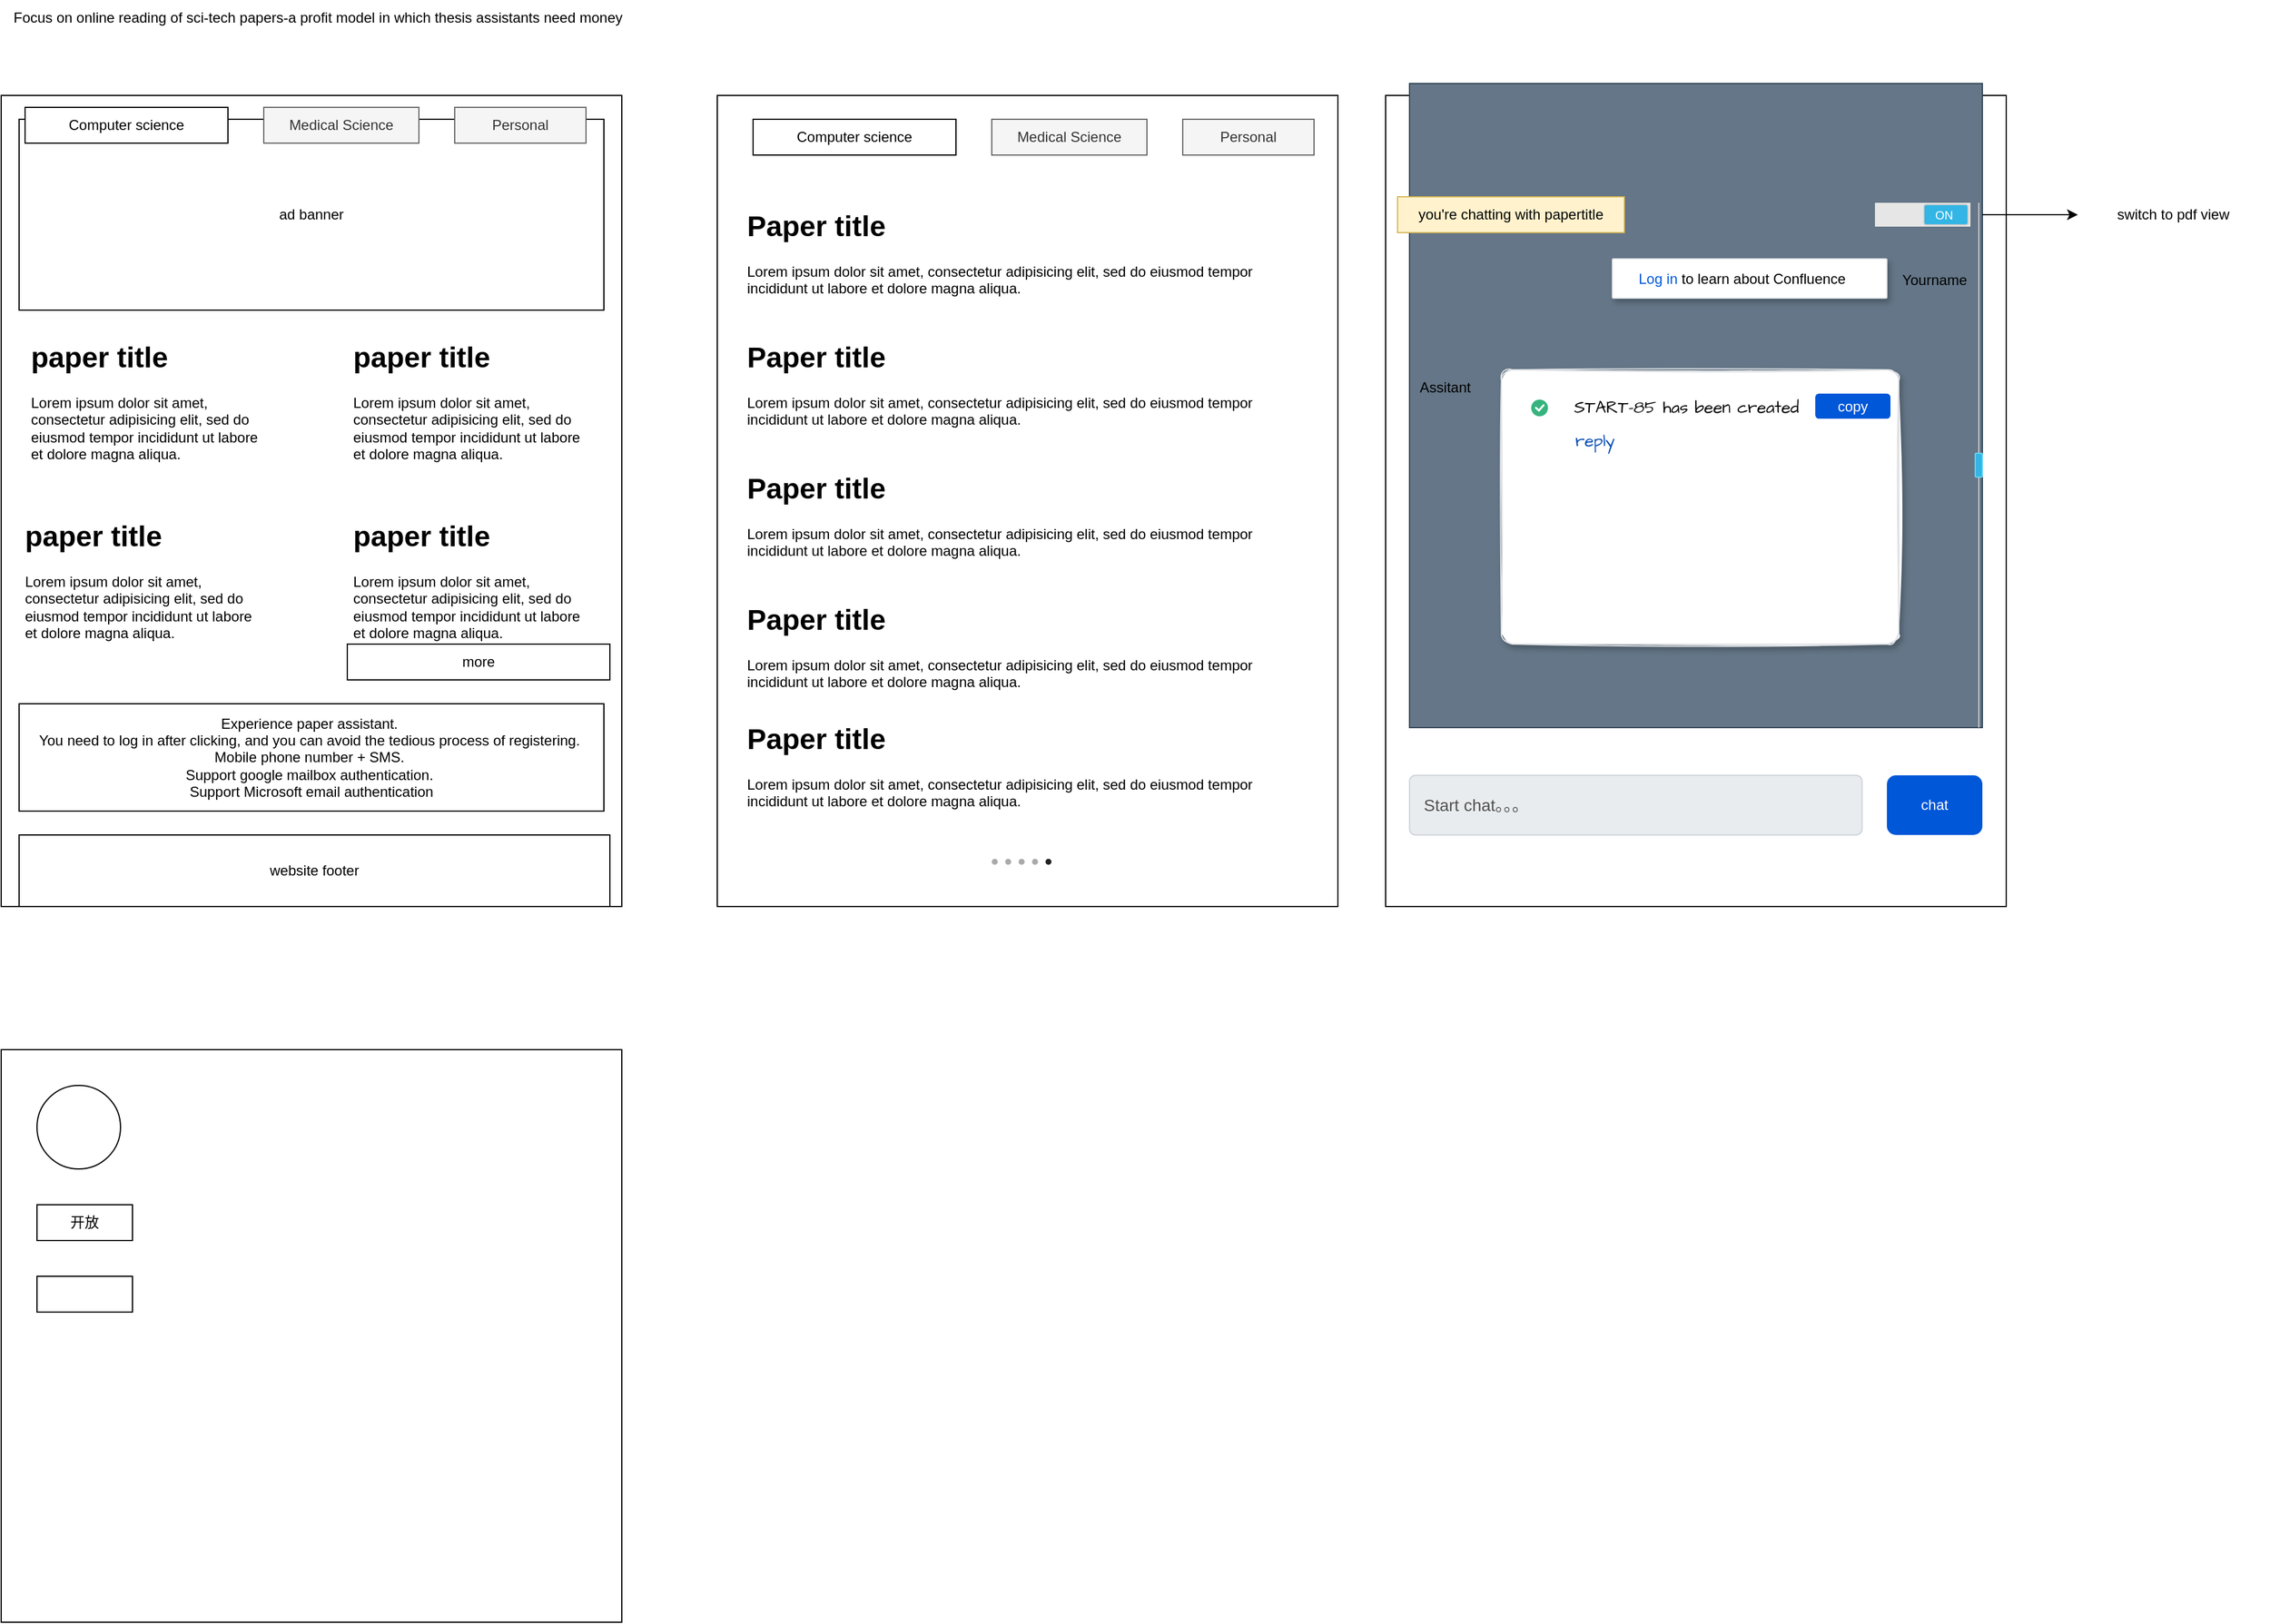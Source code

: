 <mxfile version="21.2.9" type="github">
  <diagram name="Page-1" id="Rp6j3t5JkSDYkT9uD_ft">
    <mxGraphModel dx="794" dy="1677" grid="1" gridSize="10" guides="1" tooltips="1" connect="1" arrows="1" fold="1" page="1" pageScale="1" pageWidth="827" pageHeight="1169" math="0" shadow="0">
      <root>
        <mxCell id="0" />
        <mxCell id="1" parent="0" />
        <mxCell id="XKaI5s0PBr2QPzsGbU5I-1" value="" style="rounded=0;whiteSpace=wrap;html=1;" vertex="1" parent="1">
          <mxGeometry x="160" y="40" width="520" height="680" as="geometry" />
        </mxCell>
        <mxCell id="XKaI5s0PBr2QPzsGbU5I-2" value="ad banner" style="rounded=0;whiteSpace=wrap;html=1;" vertex="1" parent="1">
          <mxGeometry x="175" y="60" width="490" height="160" as="geometry" />
        </mxCell>
        <mxCell id="XKaI5s0PBr2QPzsGbU5I-3" value="Focus on online reading of sci-tech papers-a profit model in which thesis assistants need money" style="text;html=1;align=center;verticalAlign=middle;resizable=0;points=[];autosize=1;strokeColor=none;fillColor=none;" vertex="1" parent="1">
          <mxGeometry x="160" y="-40" width="530" height="30" as="geometry" />
        </mxCell>
        <mxCell id="XKaI5s0PBr2QPzsGbU5I-4" value="Computer science" style="rounded=0;whiteSpace=wrap;html=1;" vertex="1" parent="1">
          <mxGeometry x="180" y="50" width="170" height="30" as="geometry" />
        </mxCell>
        <mxCell id="XKaI5s0PBr2QPzsGbU5I-5" value="Medical Science" style="rounded=0;whiteSpace=wrap;html=1;fillColor=#f5f5f5;fontColor=#333333;strokeColor=#666666;" vertex="1" parent="1">
          <mxGeometry x="380" y="50" width="130" height="30" as="geometry" />
        </mxCell>
        <mxCell id="XKaI5s0PBr2QPzsGbU5I-7" value="Personal" style="rounded=0;whiteSpace=wrap;html=1;fillColor=#f5f5f5;fontColor=#333333;strokeColor=#666666;" vertex="1" parent="1">
          <mxGeometry x="540" y="50" width="110" height="30" as="geometry" />
        </mxCell>
        <mxCell id="XKaI5s0PBr2QPzsGbU5I-8" value="&lt;h1&gt;paper title&lt;/h1&gt;&lt;p&gt;Lorem ipsum dolor sit amet, consectetur adipisicing elit, sed do eiusmod tempor incididunt ut labore et dolore magna aliqua.&lt;/p&gt;" style="text;html=1;strokeColor=none;fillColor=none;spacing=5;spacingTop=-20;whiteSpace=wrap;overflow=hidden;rounded=0;" vertex="1" parent="1">
          <mxGeometry x="180" y="240" width="200" height="120" as="geometry" />
        </mxCell>
        <mxCell id="XKaI5s0PBr2QPzsGbU5I-9" value="&lt;h1&gt;paper title&lt;/h1&gt;&lt;p&gt;Lorem ipsum dolor sit amet, consectetur adipisicing elit, sed do eiusmod tempor incididunt ut labore et dolore magna aliqua.&lt;/p&gt;" style="text;html=1;strokeColor=none;fillColor=none;spacing=5;spacingTop=-20;whiteSpace=wrap;overflow=hidden;rounded=0;" vertex="1" parent="1">
          <mxGeometry x="450" y="240" width="200" height="120" as="geometry" />
        </mxCell>
        <mxCell id="XKaI5s0PBr2QPzsGbU5I-10" value="&lt;h1&gt;paper title&lt;/h1&gt;&lt;p&gt;Lorem ipsum dolor sit amet, consectetur adipisicing elit, sed do eiusmod tempor incididunt ut labore et dolore magna aliqua.&lt;/p&gt;" style="text;html=1;strokeColor=none;fillColor=none;spacing=5;spacingTop=-20;whiteSpace=wrap;overflow=hidden;rounded=0;" vertex="1" parent="1">
          <mxGeometry x="175" y="390" width="200" height="120" as="geometry" />
        </mxCell>
        <mxCell id="XKaI5s0PBr2QPzsGbU5I-11" value="&lt;h1&gt;paper title&lt;/h1&gt;&lt;p&gt;Lorem ipsum dolor sit amet, consectetur adipisicing elit, sed do eiusmod tempor incididunt ut labore et dolore magna aliqua.&lt;/p&gt;" style="text;html=1;strokeColor=none;fillColor=none;spacing=5;spacingTop=-20;whiteSpace=wrap;overflow=hidden;rounded=0;" vertex="1" parent="1">
          <mxGeometry x="450" y="390" width="200" height="120" as="geometry" />
        </mxCell>
        <mxCell id="XKaI5s0PBr2QPzsGbU5I-12" value="&lt;div&gt;Experience paper assistant.&amp;nbsp;&lt;/div&gt;&lt;div&gt;You need to log in after clicking, and you can avoid the tedious process of registering.&amp;nbsp;&lt;/div&gt;&lt;div&gt;Mobile phone number + SMS.&amp;nbsp;&lt;/div&gt;&lt;div&gt;Support google mailbox authentication.&amp;nbsp;&lt;/div&gt;&lt;div&gt;Support Microsoft email authentication&lt;/div&gt;" style="rounded=0;whiteSpace=wrap;html=1;" vertex="1" parent="1">
          <mxGeometry x="175" y="550" width="490" height="90" as="geometry" />
        </mxCell>
        <mxCell id="XKaI5s0PBr2QPzsGbU5I-13" value="more" style="rounded=0;whiteSpace=wrap;html=1;" vertex="1" parent="1">
          <mxGeometry x="450" y="500" width="220" height="30" as="geometry" />
        </mxCell>
        <mxCell id="XKaI5s0PBr2QPzsGbU5I-14" value="website footer" style="rounded=0;whiteSpace=wrap;html=1;" vertex="1" parent="1">
          <mxGeometry x="175" y="660" width="495" height="60" as="geometry" />
        </mxCell>
        <mxCell id="XKaI5s0PBr2QPzsGbU5I-15" value="" style="rounded=0;whiteSpace=wrap;html=1;" vertex="1" parent="1">
          <mxGeometry x="760" y="40" width="520" height="680" as="geometry" />
        </mxCell>
        <mxCell id="XKaI5s0PBr2QPzsGbU5I-54" value="&lt;h1&gt;Paper title&lt;/h1&gt;&lt;p&gt;Lorem ipsum dolor sit amet, consectetur adipisicing elit, sed do eiusmod tempor incididunt ut labore et dolore magna aliqua.&lt;/p&gt;" style="text;html=1;strokeColor=none;fillColor=none;spacing=5;spacingTop=-20;whiteSpace=wrap;overflow=hidden;rounded=0;" vertex="1" parent="1">
          <mxGeometry x="780" y="130" width="480" height="110" as="geometry" />
        </mxCell>
        <mxCell id="XKaI5s0PBr2QPzsGbU5I-55" value="Computer science" style="rounded=0;whiteSpace=wrap;html=1;" vertex="1" parent="1">
          <mxGeometry x="790" y="60" width="170" height="30" as="geometry" />
        </mxCell>
        <mxCell id="XKaI5s0PBr2QPzsGbU5I-56" value="Medical Science" style="rounded=0;whiteSpace=wrap;html=1;fillColor=#f5f5f5;fontColor=#333333;strokeColor=#666666;" vertex="1" parent="1">
          <mxGeometry x="990" y="60" width="130" height="30" as="geometry" />
        </mxCell>
        <mxCell id="XKaI5s0PBr2QPzsGbU5I-57" value="Personal" style="rounded=0;whiteSpace=wrap;html=1;fillColor=#f5f5f5;fontColor=#333333;strokeColor=#666666;" vertex="1" parent="1">
          <mxGeometry x="1150" y="60" width="110" height="30" as="geometry" />
        </mxCell>
        <mxCell id="XKaI5s0PBr2QPzsGbU5I-60" value="&lt;h1&gt;Paper title&lt;/h1&gt;&lt;p&gt;Lorem ipsum dolor sit amet, consectetur adipisicing elit, sed do eiusmod tempor incididunt ut labore et dolore magna aliqua.&lt;/p&gt;" style="text;html=1;strokeColor=none;fillColor=none;spacing=5;spacingTop=-20;whiteSpace=wrap;overflow=hidden;rounded=0;" vertex="1" parent="1">
          <mxGeometry x="780" y="240" width="480" height="110" as="geometry" />
        </mxCell>
        <mxCell id="XKaI5s0PBr2QPzsGbU5I-61" value="&lt;h1&gt;Paper title&lt;/h1&gt;&lt;p&gt;Lorem ipsum dolor sit amet, consectetur adipisicing elit, sed do eiusmod tempor incididunt ut labore et dolore magna aliqua.&lt;/p&gt;" style="text;html=1;strokeColor=none;fillColor=none;spacing=5;spacingTop=-20;whiteSpace=wrap;overflow=hidden;rounded=0;" vertex="1" parent="1">
          <mxGeometry x="780" y="350" width="480" height="110" as="geometry" />
        </mxCell>
        <mxCell id="XKaI5s0PBr2QPzsGbU5I-62" value="&lt;h1&gt;Paper title&lt;/h1&gt;&lt;p&gt;Lorem ipsum dolor sit amet, consectetur adipisicing elit, sed do eiusmod tempor incididunt ut labore et dolore magna aliqua.&lt;/p&gt;" style="text;html=1;strokeColor=none;fillColor=none;spacing=5;spacingTop=-20;whiteSpace=wrap;overflow=hidden;rounded=0;" vertex="1" parent="1">
          <mxGeometry x="780" y="460" width="480" height="110" as="geometry" />
        </mxCell>
        <mxCell id="XKaI5s0PBr2QPzsGbU5I-63" value="" style="html=1;verticalLabelPosition=bottom;labelBackgroundColor=#ffffff;verticalAlign=top;shadow=0;dashed=0;strokeWidth=1;shape=mxgraph.ios7ui.pageControl;fillColor=#222222;strokeColor=#aaaaaa;sketch=0;" vertex="1" parent="1">
          <mxGeometry x="990" y="680" width="50" height="5" as="geometry" />
        </mxCell>
        <mxCell id="XKaI5s0PBr2QPzsGbU5I-64" value="&lt;h1&gt;Paper title&lt;/h1&gt;&lt;p&gt;Lorem ipsum dolor sit amet, consectetur adipisicing elit, sed do eiusmod tempor incididunt ut labore et dolore magna aliqua.&lt;/p&gt;" style="text;html=1;strokeColor=none;fillColor=none;spacing=5;spacingTop=-20;whiteSpace=wrap;overflow=hidden;rounded=0;" vertex="1" parent="1">
          <mxGeometry x="780" y="560" width="480" height="110" as="geometry" />
        </mxCell>
        <mxCell id="XKaI5s0PBr2QPzsGbU5I-65" value="" style="rounded=0;whiteSpace=wrap;html=1;" vertex="1" parent="1">
          <mxGeometry x="1320" y="40" width="520" height="680" as="geometry" />
        </mxCell>
        <mxCell id="XKaI5s0PBr2QPzsGbU5I-67" value="Computer science" style="rounded=0;whiteSpace=wrap;html=1;" vertex="1" parent="1">
          <mxGeometry x="1350" y="60" width="170" height="30" as="geometry" />
        </mxCell>
        <mxCell id="XKaI5s0PBr2QPzsGbU5I-68" value="Medical Science" style="rounded=0;whiteSpace=wrap;html=1;fillColor=#f5f5f5;fontColor=#333333;strokeColor=#666666;" vertex="1" parent="1">
          <mxGeometry x="1550" y="60" width="130" height="30" as="geometry" />
        </mxCell>
        <mxCell id="XKaI5s0PBr2QPzsGbU5I-69" value="Personal" style="rounded=0;whiteSpace=wrap;html=1;fillColor=#f5f5f5;fontColor=#333333;strokeColor=#666666;" vertex="1" parent="1">
          <mxGeometry x="1710" y="60" width="110" height="30" as="geometry" />
        </mxCell>
        <mxCell id="XKaI5s0PBr2QPzsGbU5I-76" value="chat" style="rounded=1;fillColor=#0057D8;align=center;strokeColor=none;html=1;whiteSpace=wrap;fontColor=#ffffff;fontSize=12;sketch=0;" vertex="1" parent="1">
          <mxGeometry x="1740" y="610" width="80" height="50" as="geometry" />
        </mxCell>
        <mxCell id="XKaI5s0PBr2QPzsGbU5I-79" value="Start chat。。。" style="html=1;shadow=0;dashed=0;shape=mxgraph.bootstrap.rrect;rSize=5;strokeColor=#CED4DA;strokeWidth=1;fillColor=#E9ECEF;fontColor=#505050;whiteSpace=wrap;align=left;verticalAlign=middle;spacingLeft=10;fontSize=14;" vertex="1" parent="1">
          <mxGeometry x="1340" y="610" width="379.23" height="50" as="geometry" />
        </mxCell>
        <mxCell id="XKaI5s0PBr2QPzsGbU5I-80" value="" style="rounded=0;whiteSpace=wrap;html=1;fillColor=#647687;strokeColor=#314354;fontColor=#ffffff;" vertex="1" parent="1">
          <mxGeometry x="1340" y="30" width="480" height="540" as="geometry" />
        </mxCell>
        <mxCell id="XKaI5s0PBr2QPzsGbU5I-81" value="you&#39;re chatting with papertitle" style="text;html=1;strokeColor=#d6b656;fillColor=#fff2cc;align=center;verticalAlign=middle;whiteSpace=wrap;rounded=0;" vertex="1" parent="1">
          <mxGeometry x="1330" y="125" width="190" height="30" as="geometry" />
        </mxCell>
        <mxCell id="XKaI5s0PBr2QPzsGbU5I-82" value="Yourname" style="text;html=1;strokeColor=none;fillColor=none;align=center;verticalAlign=middle;whiteSpace=wrap;rounded=0;" vertex="1" parent="1">
          <mxGeometry x="1750" y="180" width="60" height="30" as="geometry" />
        </mxCell>
        <mxCell id="XKaI5s0PBr2QPzsGbU5I-84" value="&lt;font color=&quot;#0057d8&quot;&gt;Log in&lt;/font&gt; to learn about Confluence" style="rounded=1;arcSize=3;fillColor=#ffffff;strokeColor=#DFE1E5;strokeWidth=1;shadow=1;align=left;html=1;whiteSpace=wrap;spacingLeft=20;spacingRight=20;fontSize=12;" vertex="1" parent="1">
          <mxGeometry x="1510" y="177" width="230" height="33" as="geometry" />
        </mxCell>
        <mxCell id="XKaI5s0PBr2QPzsGbU5I-86" value="Assitant" style="text;html=1;strokeColor=none;fillColor=none;align=center;verticalAlign=middle;whiteSpace=wrap;rounded=0;" vertex="1" parent="1">
          <mxGeometry x="1340" y="270" width="60" height="30" as="geometry" />
        </mxCell>
        <mxCell id="XKaI5s0PBr2QPzsGbU5I-87" value="" style="rounded=1;fillColor=#ffffff;strokeColor=#DFE1E5;shadow=1;html=1;arcSize=4;sketch=1;hachureGap=4;pointerEvents=0;fontFamily=Architects Daughter;fontSource=https%3A%2F%2Ffonts.googleapis.com%2Fcss%3Ffamily%3DArchitects%2BDaughter;fontSize=20;" vertex="1" parent="1">
          <mxGeometry x="1417" y="270" width="333" height="230" as="geometry" />
        </mxCell>
        <mxCell id="XKaI5s0PBr2QPzsGbU5I-88" value="START-85 has been created" style="html=1;shadow=0;dashed=0;shape=mxgraph.atlassian.checkbox;fillColor=#36B37E;strokeColor=none;html=1;fontSize=14;fontStyle=0;labelPosition=right;align=left;spacingLeft=20;sketch=0;hachureGap=4;pointerEvents=0;fontFamily=Architects Daughter;fontSource=https%3A%2F%2Ffonts.googleapis.com%2Fcss%3Ffamily%3DArchitects%2BDaughter;" vertex="1" parent="XKaI5s0PBr2QPzsGbU5I-87">
          <mxGeometry width="14" height="14" relative="1" as="geometry">
            <mxPoint x="25" y="25" as="offset" />
          </mxGeometry>
        </mxCell>
        <mxCell id="XKaI5s0PBr2QPzsGbU5I-89" value="reply" style="html=1;shadow=0;dashed=0;shape=mxgraph.atlassian.checkbox;fillColor=none;strokeColor=none;html=1;fontSize=14;fontStyle=0;fontColor=#0049B0;align=left;sketch=1;hachureGap=4;pointerEvents=0;fontFamily=Architects Daughter;fontSource=https%3A%2F%2Ffonts.googleapis.com%2Fcss%3Ffamily%3DArchitects%2BDaughter;" vertex="1" parent="XKaI5s0PBr2QPzsGbU5I-87">
          <mxGeometry width="260" height="20" relative="1" as="geometry">
            <mxPoint x="60" y="50" as="offset" />
          </mxGeometry>
        </mxCell>
        <mxCell id="XKaI5s0PBr2QPzsGbU5I-95" value="copy" style="rounded=1;fillColor=#0057D8;strokeColor=none;html=1;whiteSpace=wrap;fontColor=#ffffff;align=center;verticalAlign=middle;fontStyle=0;fontSize=12;sketch=0;" vertex="1" parent="XKaI5s0PBr2QPzsGbU5I-87">
          <mxGeometry x="263" y="20" width="63" height="21" as="geometry" />
        </mxCell>
        <mxCell id="XKaI5s0PBr2QPzsGbU5I-91" value="" style="verticalLabelPosition=bottom;verticalAlign=top;html=1;shadow=0;dashed=0;strokeWidth=1;shape=mxgraph.android.quickscroll3;dy=0.5;fillColor=#33b5e5;strokeColor=#66D5F5;" vertex="1" parent="1">
          <mxGeometry x="1814" y="130" width="6" height="440" as="geometry" />
        </mxCell>
        <mxCell id="XKaI5s0PBr2QPzsGbU5I-92" value="" style="verticalLabelPosition=bottom;verticalAlign=top;html=1;shadow=0;dashed=0;strokeWidth=1;shape=mxgraph.android.switch_on;fillColor=#E6E6E6;sketch=0;" vertex="1" parent="1">
          <mxGeometry x="1730" y="130" width="80" height="20" as="geometry" />
        </mxCell>
        <mxCell id="XKaI5s0PBr2QPzsGbU5I-93" value="" style="endArrow=classic;html=1;rounded=0;" edge="1" parent="1">
          <mxGeometry width="50" height="50" relative="1" as="geometry">
            <mxPoint x="1820" y="140" as="sourcePoint" />
            <mxPoint x="1900" y="140" as="targetPoint" />
          </mxGeometry>
        </mxCell>
        <mxCell id="XKaI5s0PBr2QPzsGbU5I-94" value="switch to pdf view" style="text;html=1;strokeColor=none;fillColor=none;align=center;verticalAlign=middle;whiteSpace=wrap;rounded=0;" vertex="1" parent="1">
          <mxGeometry x="1900" y="125" width="160" height="30" as="geometry" />
        </mxCell>
        <mxCell id="XKaI5s0PBr2QPzsGbU5I-96" value="" style="rounded=0;whiteSpace=wrap;html=1;" vertex="1" parent="1">
          <mxGeometry x="160" y="840" width="520" height="480" as="geometry" />
        </mxCell>
        <mxCell id="XKaI5s0PBr2QPzsGbU5I-97" value="" style="ellipse;whiteSpace=wrap;html=1;" vertex="1" parent="1">
          <mxGeometry x="190" y="870" width="70" height="70" as="geometry" />
        </mxCell>
        <mxCell id="XKaI5s0PBr2QPzsGbU5I-98" value="开放" style="rounded=0;whiteSpace=wrap;html=1;" vertex="1" parent="1">
          <mxGeometry x="190" y="970" width="80" height="30" as="geometry" />
        </mxCell>
        <mxCell id="XKaI5s0PBr2QPzsGbU5I-99" value="" style="rounded=0;whiteSpace=wrap;html=1;" vertex="1" parent="1">
          <mxGeometry x="190" y="1030" width="80" height="30" as="geometry" />
        </mxCell>
      </root>
    </mxGraphModel>
  </diagram>
</mxfile>
